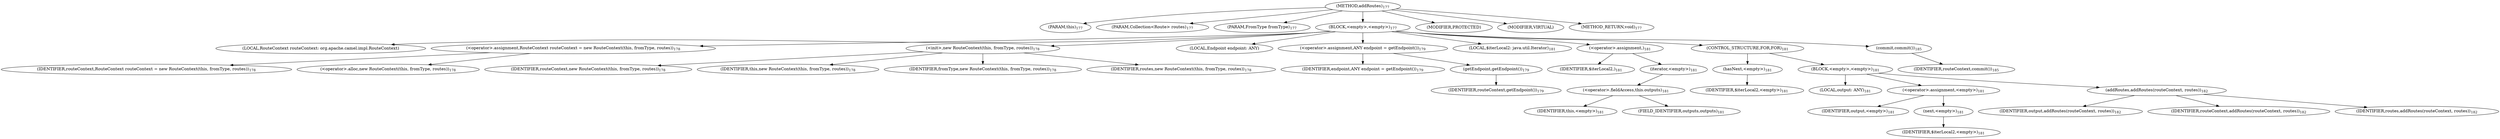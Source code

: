digraph "addRoutes" {  
"443" [label = <(METHOD,addRoutes)<SUB>177</SUB>> ]
"37" [label = <(PARAM,this)<SUB>177</SUB>> ]
"444" [label = <(PARAM,Collection&lt;Route&gt; routes)<SUB>177</SUB>> ]
"445" [label = <(PARAM,FromType fromType)<SUB>177</SUB>> ]
"446" [label = <(BLOCK,&lt;empty&gt;,&lt;empty&gt;)<SUB>177</SUB>> ]
"39" [label = <(LOCAL,RouteContext routeContext: org.apache.camel.impl.RouteContext)> ]
"447" [label = <(&lt;operator&gt;.assignment,RouteContext routeContext = new RouteContext(this, fromType, routes))<SUB>178</SUB>> ]
"448" [label = <(IDENTIFIER,routeContext,RouteContext routeContext = new RouteContext(this, fromType, routes))<SUB>178</SUB>> ]
"449" [label = <(&lt;operator&gt;.alloc,new RouteContext(this, fromType, routes))<SUB>178</SUB>> ]
"450" [label = <(&lt;init&gt;,new RouteContext(this, fromType, routes))<SUB>178</SUB>> ]
"38" [label = <(IDENTIFIER,routeContext,new RouteContext(this, fromType, routes))<SUB>178</SUB>> ]
"36" [label = <(IDENTIFIER,this,new RouteContext(this, fromType, routes))<SUB>178</SUB>> ]
"451" [label = <(IDENTIFIER,fromType,new RouteContext(this, fromType, routes))<SUB>178</SUB>> ]
"452" [label = <(IDENTIFIER,routes,new RouteContext(this, fromType, routes))<SUB>178</SUB>> ]
"453" [label = <(LOCAL,Endpoint endpoint: ANY)> ]
"454" [label = <(&lt;operator&gt;.assignment,ANY endpoint = getEndpoint())<SUB>179</SUB>> ]
"455" [label = <(IDENTIFIER,endpoint,ANY endpoint = getEndpoint())<SUB>179</SUB>> ]
"456" [label = <(getEndpoint,getEndpoint())<SUB>179</SUB>> ]
"457" [label = <(IDENTIFIER,routeContext,getEndpoint())<SUB>179</SUB>> ]
"458" [label = <(LOCAL,$iterLocal2: java.util.Iterator)<SUB>181</SUB>> ]
"459" [label = <(&lt;operator&gt;.assignment,)<SUB>181</SUB>> ]
"460" [label = <(IDENTIFIER,$iterLocal2,)<SUB>181</SUB>> ]
"461" [label = <(iterator,&lt;empty&gt;)<SUB>181</SUB>> ]
"462" [label = <(&lt;operator&gt;.fieldAccess,this.outputs)<SUB>181</SUB>> ]
"463" [label = <(IDENTIFIER,this,&lt;empty&gt;)<SUB>181</SUB>> ]
"464" [label = <(FIELD_IDENTIFIER,outputs,outputs)<SUB>181</SUB>> ]
"465" [label = <(CONTROL_STRUCTURE,FOR,FOR)<SUB>181</SUB>> ]
"466" [label = <(hasNext,&lt;empty&gt;)<SUB>181</SUB>> ]
"467" [label = <(IDENTIFIER,$iterLocal2,&lt;empty&gt;)<SUB>181</SUB>> ]
"468" [label = <(BLOCK,&lt;empty&gt;,&lt;empty&gt;)<SUB>181</SUB>> ]
"469" [label = <(LOCAL,output: ANY)<SUB>181</SUB>> ]
"470" [label = <(&lt;operator&gt;.assignment,&lt;empty&gt;)<SUB>181</SUB>> ]
"471" [label = <(IDENTIFIER,output,&lt;empty&gt;)<SUB>181</SUB>> ]
"472" [label = <(next,&lt;empty&gt;)<SUB>181</SUB>> ]
"473" [label = <(IDENTIFIER,$iterLocal2,&lt;empty&gt;)<SUB>181</SUB>> ]
"474" [label = <(addRoutes,addRoutes(routeContext, routes))<SUB>182</SUB>> ]
"475" [label = <(IDENTIFIER,output,addRoutes(routeContext, routes))<SUB>182</SUB>> ]
"476" [label = <(IDENTIFIER,routeContext,addRoutes(routeContext, routes))<SUB>182</SUB>> ]
"477" [label = <(IDENTIFIER,routes,addRoutes(routeContext, routes))<SUB>182</SUB>> ]
"478" [label = <(commit,commit())<SUB>185</SUB>> ]
"479" [label = <(IDENTIFIER,routeContext,commit())<SUB>185</SUB>> ]
"480" [label = <(MODIFIER,PROTECTED)> ]
"481" [label = <(MODIFIER,VIRTUAL)> ]
"482" [label = <(METHOD_RETURN,void)<SUB>177</SUB>> ]
  "443" -> "37" 
  "443" -> "444" 
  "443" -> "445" 
  "443" -> "446" 
  "443" -> "480" 
  "443" -> "481" 
  "443" -> "482" 
  "446" -> "39" 
  "446" -> "447" 
  "446" -> "450" 
  "446" -> "453" 
  "446" -> "454" 
  "446" -> "458" 
  "446" -> "459" 
  "446" -> "465" 
  "446" -> "478" 
  "447" -> "448" 
  "447" -> "449" 
  "450" -> "38" 
  "450" -> "36" 
  "450" -> "451" 
  "450" -> "452" 
  "454" -> "455" 
  "454" -> "456" 
  "456" -> "457" 
  "459" -> "460" 
  "459" -> "461" 
  "461" -> "462" 
  "462" -> "463" 
  "462" -> "464" 
  "465" -> "466" 
  "465" -> "468" 
  "466" -> "467" 
  "468" -> "469" 
  "468" -> "470" 
  "468" -> "474" 
  "470" -> "471" 
  "470" -> "472" 
  "472" -> "473" 
  "474" -> "475" 
  "474" -> "476" 
  "474" -> "477" 
  "478" -> "479" 
}
